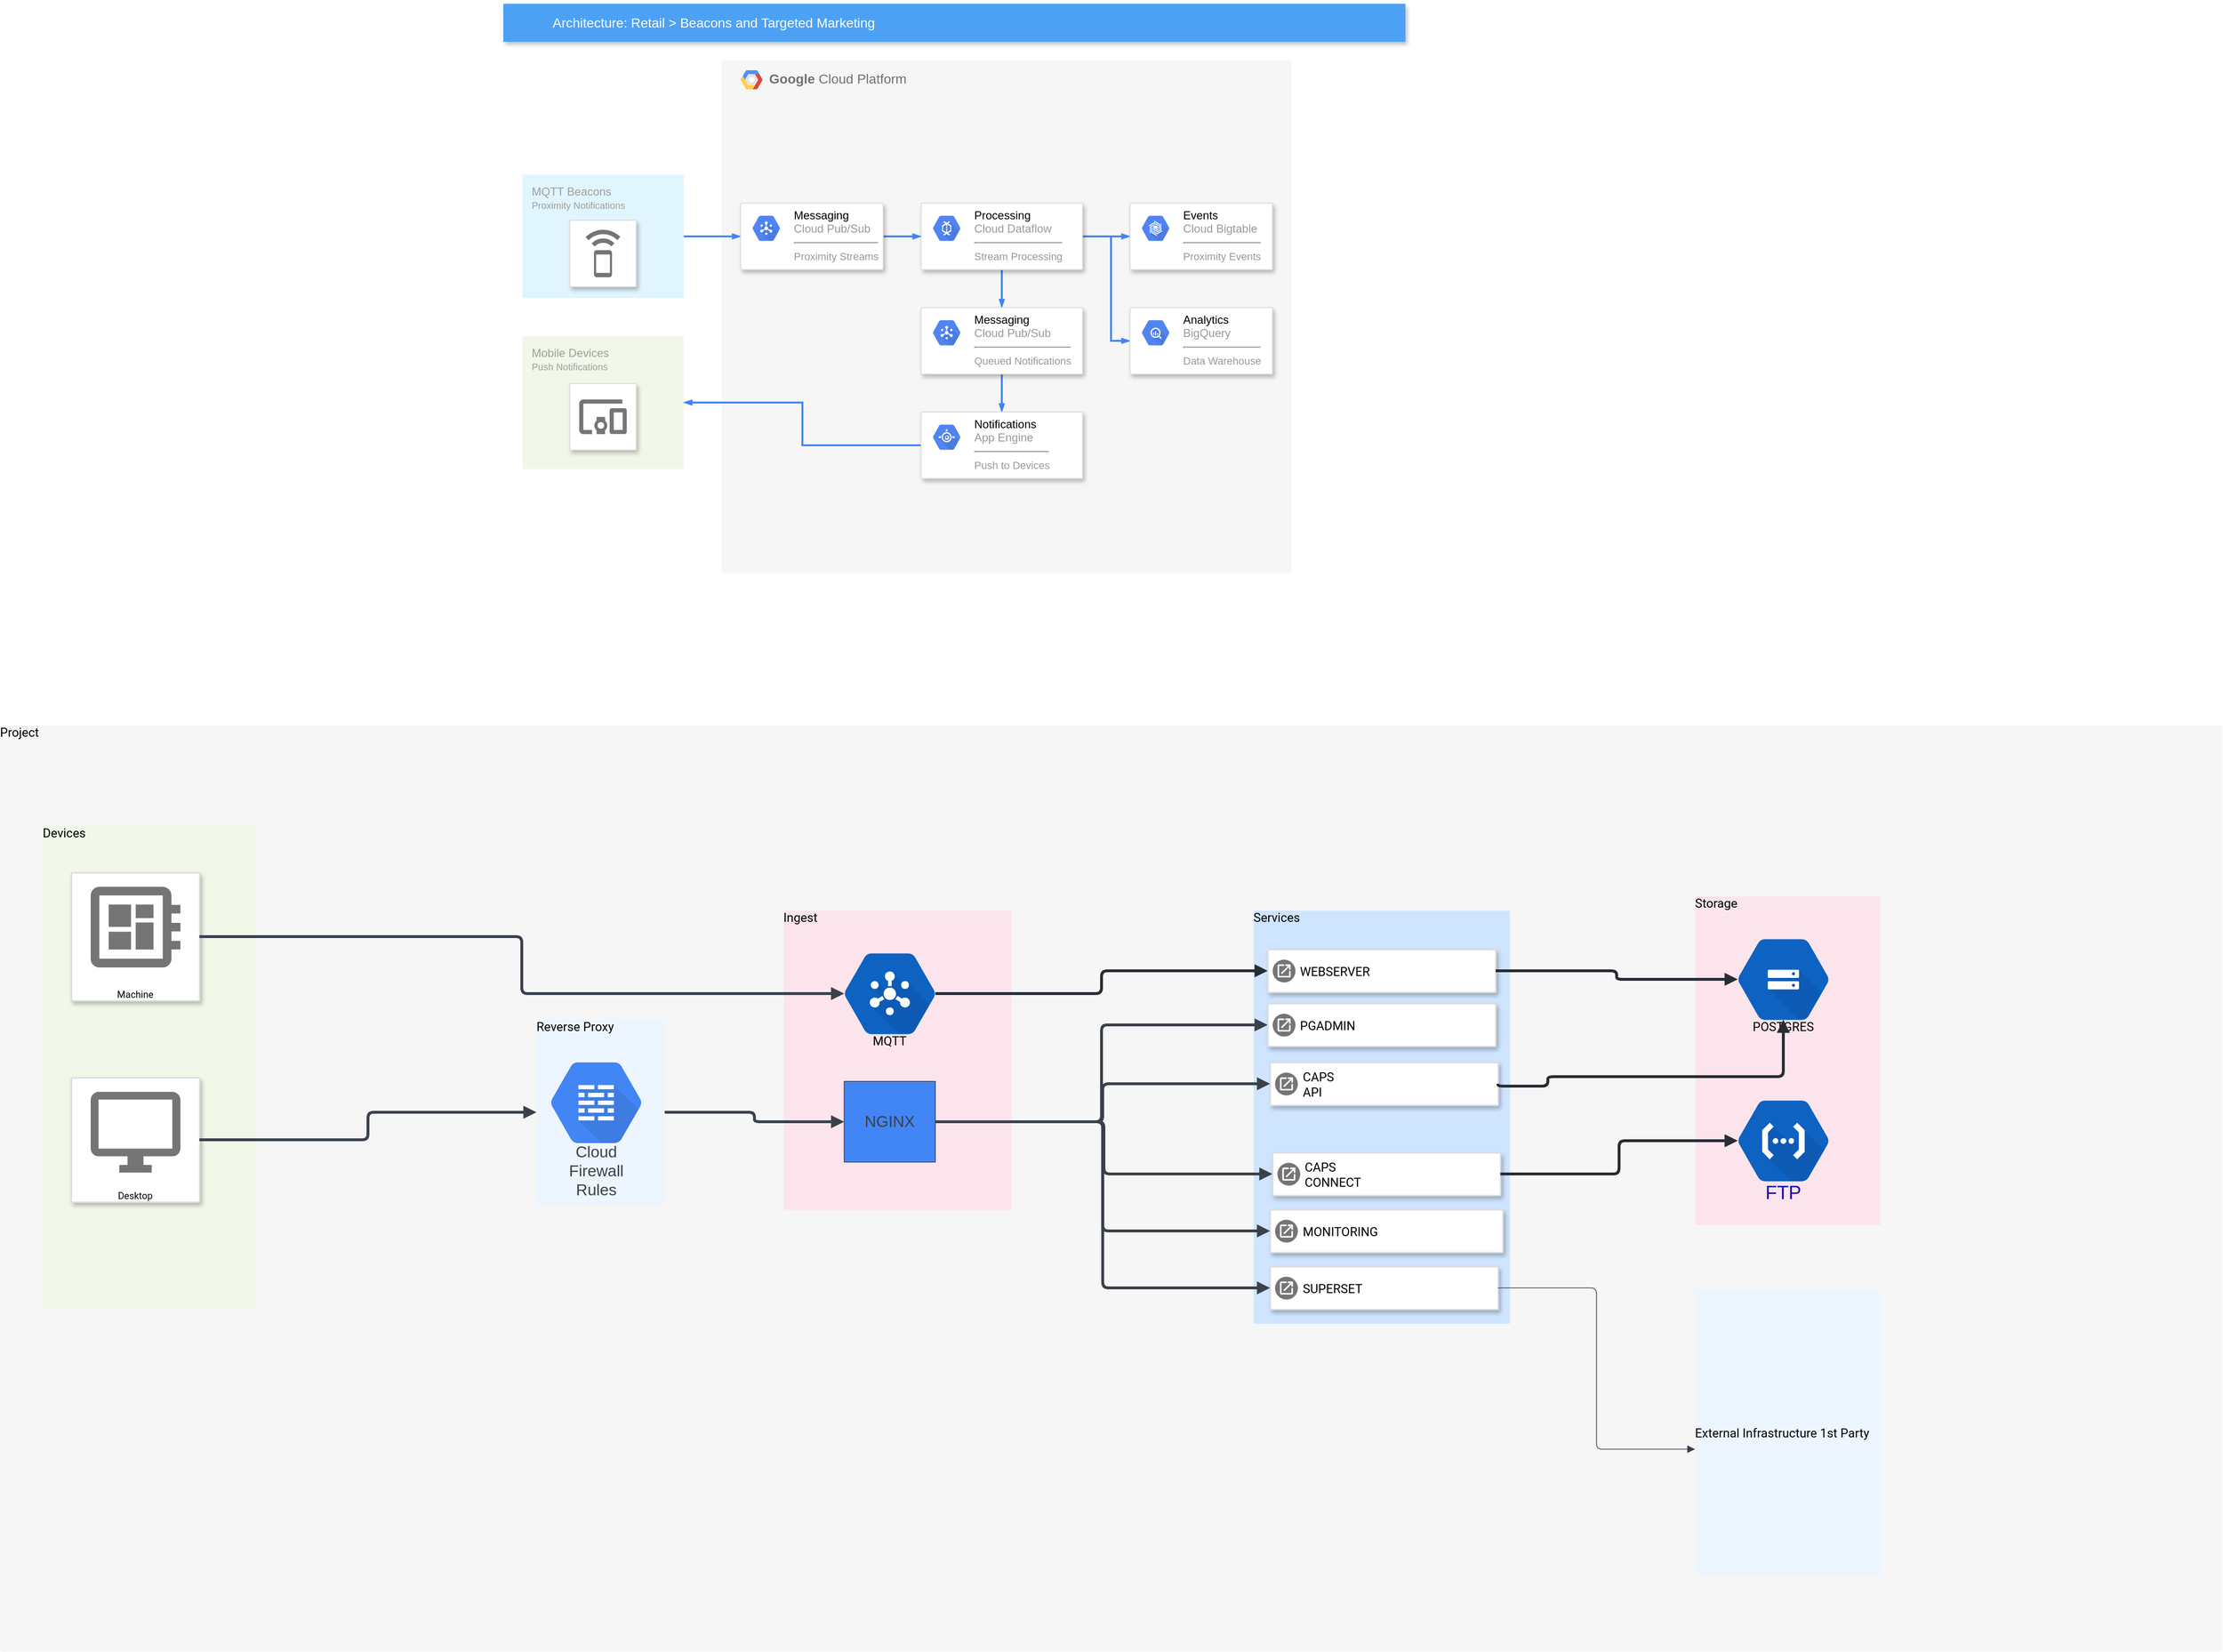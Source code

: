 <mxfile version="17.5.0" type="github">
  <diagram id="d1ab7348-05c3-a1e3-ca4d-12c340fd6b49" name="Page-1">
    <mxGraphModel dx="2796" dy="1151" grid="1" gridSize="10" guides="1" tooltips="1" connect="1" arrows="1" fold="1" page="1" pageScale="1" pageWidth="1169" pageHeight="827" background="none" math="0" shadow="0">
      <root>
        <mxCell id="0" />
        <mxCell id="1" parent="0" />
        <mxCell id="2" value="&lt;b&gt;Google &lt;/b&gt;Cloud Platform" style="fillColor=#F6F6F6;strokeColor=none;shadow=0;gradientColor=none;fontSize=14;align=left;spacing=10;fontColor=#717171;9E9E9E;verticalAlign=top;spacingTop=-4;fontStyle=0;spacingLeft=40;html=1;" parent="1" vertex="1">
          <mxGeometry x="340" y="100" width="600" height="540" as="geometry" />
        </mxCell>
        <mxCell id="3" value="" style="shape=mxgraph.gcp2.google_cloud_platform;fillColor=#F6F6F6;strokeColor=none;shadow=0;gradientColor=none;" parent="2" vertex="1">
          <mxGeometry width="23" height="20" relative="1" as="geometry">
            <mxPoint x="20" y="10" as="offset" />
          </mxGeometry>
        </mxCell>
        <mxCell id="9" value="Architecture: Retail &amp;gt; Beacons and Targeted Marketing" style="fillColor=#4DA1F5;strokeColor=none;shadow=1;gradientColor=none;fontSize=14;align=left;spacingLeft=50;fontColor=#ffffff;html=1;" parent="1" vertex="1">
          <mxGeometry x="110" y="40" width="950" height="40" as="geometry" />
        </mxCell>
        <mxCell id="156" style="edgeStyle=orthogonalEdgeStyle;rounded=0;html=1;labelBackgroundColor=none;startFill=1;startSize=4;endArrow=blockThin;endFill=1;endSize=4;jettySize=auto;orthogonalLoop=1;strokeColor=#4284F3;strokeWidth=2;fontSize=12;fontColor=#000000;align=center;dashed=0;" parent="1" source="127" target="146" edge="1">
          <mxGeometry relative="1" as="geometry" />
        </mxCell>
        <mxCell id="127" value="MQTT Beacons&lt;br&gt;&lt;font style=&quot;font-size: 10px&quot;&gt;Proximity Notifications&lt;/font&gt;" style="rounded=1;absoluteArcSize=1;arcSize=2;html=1;strokeColor=none;gradientColor=none;shadow=0;dashed=0;fontSize=12;fontColor=#9E9E9E;align=left;verticalAlign=top;spacing=10;spacingTop=-4;fillColor=#E1F5FE;" parent="1" vertex="1">
          <mxGeometry x="130" y="220" width="170" height="130" as="geometry" />
        </mxCell>
        <mxCell id="129" value="Mobile Devices&lt;br&gt;&lt;font style=&quot;font-size: 10px&quot;&gt;Push Notifications&lt;/font&gt;&lt;br&gt;" style="rounded=1;absoluteArcSize=1;arcSize=2;html=1;strokeColor=none;gradientColor=none;shadow=0;dashed=0;fontSize=12;fontColor=#9E9E9E;align=left;verticalAlign=top;spacing=10;spacingTop=-4;fillColor=#F1F8E9;" parent="1" vertex="1">
          <mxGeometry x="130" y="390" width="170" height="140" as="geometry" />
        </mxCell>
        <mxCell id="130" value="" style="strokeColor=#dddddd;fillColor=#ffffff;shadow=1;strokeWidth=1;rounded=1;absoluteArcSize=1;arcSize=2;labelPosition=center;verticalLabelPosition=middle;align=center;verticalAlign=bottom;spacingLeft=0;fontColor=#999999;fontSize=12;whiteSpace=wrap;spacingBottom=2;html=1;" parent="1" vertex="1">
          <mxGeometry x="180" y="268" width="70" height="70" as="geometry" />
        </mxCell>
        <mxCell id="131" value="" style="dashed=0;connectable=0;html=1;fillColor=#757575;strokeColor=none;shape=mxgraph.gcp2.beacon;part=1;" parent="130" vertex="1">
          <mxGeometry x="0.5" width="36.5" height="50" relative="1" as="geometry">
            <mxPoint x="-18.25" y="10" as="offset" />
          </mxGeometry>
        </mxCell>
        <mxCell id="138" value="" style="strokeColor=#dddddd;fillColor=#ffffff;shadow=1;strokeWidth=1;rounded=1;absoluteArcSize=1;arcSize=2;labelPosition=center;verticalLabelPosition=middle;align=center;verticalAlign=bottom;spacingLeft=0;fontColor=#999999;fontSize=12;whiteSpace=wrap;spacingBottom=2;html=1;" parent="1" vertex="1">
          <mxGeometry x="180" y="440" width="70" height="70" as="geometry" />
        </mxCell>
        <mxCell id="139" value="" style="dashed=0;connectable=0;html=1;fillColor=#757575;strokeColor=none;shape=mxgraph.gcp2.mobile_devices;part=1;" parent="138" vertex="1">
          <mxGeometry x="0.5" width="50" height="36.5" relative="1" as="geometry">
            <mxPoint x="-25" y="16.75" as="offset" />
          </mxGeometry>
        </mxCell>
        <mxCell id="159" style="edgeStyle=orthogonalEdgeStyle;rounded=0;html=1;labelBackgroundColor=none;startFill=1;startSize=4;endArrow=blockThin;endFill=1;endSize=4;jettySize=auto;orthogonalLoop=1;strokeColor=#4284F3;strokeWidth=2;fontSize=12;fontColor=#000000;align=center;dashed=0;" parent="1" source="142" target="148" edge="1">
          <mxGeometry relative="1" as="geometry" />
        </mxCell>
        <mxCell id="160" style="edgeStyle=orthogonalEdgeStyle;rounded=0;html=1;labelBackgroundColor=none;startFill=1;startSize=4;endArrow=blockThin;endFill=1;endSize=4;jettySize=auto;orthogonalLoop=1;strokeColor=#4284F3;strokeWidth=2;fontSize=12;fontColor=#000000;align=center;dashed=0;" parent="1" source="142" target="152" edge="1">
          <mxGeometry relative="1" as="geometry">
            <Array as="points">
              <mxPoint x="750" y="285" />
              <mxPoint x="750" y="395" />
            </Array>
          </mxGeometry>
        </mxCell>
        <mxCell id="161" style="edgeStyle=orthogonalEdgeStyle;rounded=0;html=1;labelBackgroundColor=none;startFill=1;startSize=4;endArrow=blockThin;endFill=1;endSize=4;jettySize=auto;orthogonalLoop=1;strokeColor=#4284F3;strokeWidth=2;fontSize=12;fontColor=#000000;align=center;dashed=0;" parent="1" source="142" target="150" edge="1">
          <mxGeometry relative="1" as="geometry" />
        </mxCell>
        <mxCell id="142" value="" style="strokeColor=#dddddd;fillColor=#ffffff;shadow=1;strokeWidth=1;rounded=1;absoluteArcSize=1;arcSize=2;fontSize=10;fontColor=#9E9E9E;align=center;html=1;" parent="1" vertex="1">
          <mxGeometry x="550" y="250" width="170" height="70" as="geometry" />
        </mxCell>
        <mxCell id="143" value="&lt;font color=&quot;#000000&quot;&gt;Processing&lt;/font&gt;&lt;br&gt;Cloud Dataflow&lt;hr&gt;&lt;font style=&quot;font-size: 11px&quot;&gt;Stream Processing&lt;/font&gt;" style="dashed=0;connectable=0;html=1;fillColor=#5184F3;strokeColor=none;shape=mxgraph.gcp2.hexIcon;prIcon=cloud_dataflow;part=1;labelPosition=right;verticalLabelPosition=middle;align=left;verticalAlign=top;spacingLeft=5;fontColor=#999999;fontSize=12;spacingTop=-8;" parent="142" vertex="1">
          <mxGeometry width="44" height="39" relative="1" as="geometry">
            <mxPoint x="5" y="7" as="offset" />
          </mxGeometry>
        </mxCell>
        <mxCell id="158" style="edgeStyle=orthogonalEdgeStyle;rounded=0;html=1;labelBackgroundColor=none;startFill=1;startSize=4;endArrow=blockThin;endFill=1;endSize=4;jettySize=auto;orthogonalLoop=1;strokeColor=#4284F3;strokeWidth=2;fontSize=12;fontColor=#000000;align=center;dashed=0;" parent="1" source="146" target="142" edge="1">
          <mxGeometry relative="1" as="geometry" />
        </mxCell>
        <mxCell id="146" value="" style="strokeColor=#dddddd;fillColor=#ffffff;shadow=1;strokeWidth=1;rounded=1;absoluteArcSize=1;arcSize=2;fontSize=10;fontColor=#9E9E9E;align=center;html=1;" parent="1" vertex="1">
          <mxGeometry x="360" y="250" width="150" height="70" as="geometry" />
        </mxCell>
        <mxCell id="147" value="&lt;font color=&quot;#000000&quot;&gt;Messaging&lt;/font&gt;&lt;br&gt;Cloud Pub/Sub&lt;hr&gt;&lt;font style=&quot;font-size: 11px&quot;&gt;Proximity Streams&lt;/font&gt;" style="dashed=0;connectable=0;html=1;fillColor=#5184F3;strokeColor=none;shape=mxgraph.gcp2.hexIcon;prIcon=cloud_pubsub;part=1;labelPosition=right;verticalLabelPosition=middle;align=left;verticalAlign=top;spacingLeft=5;fontColor=#999999;fontSize=12;spacingTop=-8;" parent="146" vertex="1">
          <mxGeometry width="44" height="39" relative="1" as="geometry">
            <mxPoint x="5" y="7" as="offset" />
          </mxGeometry>
        </mxCell>
        <mxCell id="148" value="" style="strokeColor=#dddddd;fillColor=#ffffff;shadow=1;strokeWidth=1;rounded=1;absoluteArcSize=1;arcSize=2;fontSize=10;fontColor=#9E9E9E;align=center;html=1;" parent="1" vertex="1">
          <mxGeometry x="770" y="250" width="150" height="70" as="geometry" />
        </mxCell>
        <mxCell id="149" value="&lt;font color=&quot;#000000&quot;&gt;Events&lt;/font&gt;&lt;br&gt;Cloud Bigtable&lt;hr&gt;&lt;font style=&quot;font-size: 11px&quot;&gt;Proximity Events&lt;/font&gt;" style="dashed=0;connectable=0;html=1;fillColor=#5184F3;strokeColor=none;shape=mxgraph.gcp2.hexIcon;prIcon=cloud_bigtable;part=1;labelPosition=right;verticalLabelPosition=middle;align=left;verticalAlign=top;spacingLeft=5;fontColor=#999999;fontSize=12;spacingTop=-8;" parent="148" vertex="1">
          <mxGeometry width="44" height="39" relative="1" as="geometry">
            <mxPoint x="5" y="7" as="offset" />
          </mxGeometry>
        </mxCell>
        <mxCell id="162" style="edgeStyle=orthogonalEdgeStyle;rounded=0;html=1;labelBackgroundColor=none;startFill=1;startSize=4;endArrow=blockThin;endFill=1;endSize=4;jettySize=auto;orthogonalLoop=1;strokeColor=#4284F3;strokeWidth=2;fontSize=12;fontColor=#000000;align=center;dashed=0;" parent="1" source="150" target="154" edge="1">
          <mxGeometry relative="1" as="geometry" />
        </mxCell>
        <mxCell id="150" value="" style="strokeColor=#dddddd;fillColor=#ffffff;shadow=1;strokeWidth=1;rounded=1;absoluteArcSize=1;arcSize=2;fontSize=10;fontColor=#9E9E9E;align=center;html=1;" parent="1" vertex="1">
          <mxGeometry x="550" y="360" width="170" height="70" as="geometry" />
        </mxCell>
        <mxCell id="151" value="&lt;font color=&quot;#000000&quot;&gt;Messaging&lt;/font&gt;&lt;br&gt;Cloud Pub/Sub&lt;hr&gt;&lt;font style=&quot;font-size: 11px&quot;&gt;Queued Notifications&lt;/font&gt;" style="dashed=0;connectable=0;html=1;fillColor=#5184F3;strokeColor=none;shape=mxgraph.gcp2.hexIcon;prIcon=cloud_pubsub;part=1;labelPosition=right;verticalLabelPosition=middle;align=left;verticalAlign=top;spacingLeft=5;fontColor=#999999;fontSize=12;spacingTop=-8;" parent="150" vertex="1">
          <mxGeometry width="44" height="39" relative="1" as="geometry">
            <mxPoint x="5" y="7" as="offset" />
          </mxGeometry>
        </mxCell>
        <mxCell id="152" value="" style="strokeColor=#dddddd;fillColor=#ffffff;shadow=1;strokeWidth=1;rounded=1;absoluteArcSize=1;arcSize=2;fontSize=10;fontColor=#9E9E9E;align=center;html=1;" parent="1" vertex="1">
          <mxGeometry x="770" y="360" width="150" height="70" as="geometry" />
        </mxCell>
        <mxCell id="153" value="&lt;font color=&quot;#000000&quot;&gt;Analytics&lt;/font&gt;&lt;br&gt;BigQuery&lt;hr&gt;&lt;font style=&quot;font-size: 11px&quot;&gt;Data Warehouse&lt;/font&gt;" style="dashed=0;connectable=0;html=1;fillColor=#5184F3;strokeColor=none;shape=mxgraph.gcp2.hexIcon;prIcon=bigquery;part=1;labelPosition=right;verticalLabelPosition=middle;align=left;verticalAlign=top;spacingLeft=5;fontColor=#999999;fontSize=12;spacingTop=-8;" parent="152" vertex="1">
          <mxGeometry width="44" height="39" relative="1" as="geometry">
            <mxPoint x="5" y="7" as="offset" />
          </mxGeometry>
        </mxCell>
        <mxCell id="163" style="edgeStyle=orthogonalEdgeStyle;rounded=0;html=1;labelBackgroundColor=none;startFill=1;startSize=4;endArrow=blockThin;endFill=1;endSize=4;jettySize=auto;orthogonalLoop=1;strokeColor=#4284F3;strokeWidth=2;fontSize=12;fontColor=#000000;align=center;dashed=0;" parent="1" source="154" target="129" edge="1">
          <mxGeometry relative="1" as="geometry" />
        </mxCell>
        <mxCell id="154" value="" style="strokeColor=#dddddd;fillColor=#ffffff;shadow=1;strokeWidth=1;rounded=1;absoluteArcSize=1;arcSize=2;fontSize=10;fontColor=#9E9E9E;align=center;html=1;" parent="1" vertex="1">
          <mxGeometry x="550" y="470" width="170" height="70" as="geometry" />
        </mxCell>
        <mxCell id="155" value="&lt;font color=&quot;#000000&quot;&gt;Notifications&lt;/font&gt;&lt;br&gt;App Engine&lt;hr&gt;&lt;font style=&quot;font-size: 11px&quot;&gt;Push to Devices&lt;/font&gt;" style="dashed=0;connectable=0;html=1;fillColor=#5184F3;strokeColor=none;shape=mxgraph.gcp2.hexIcon;prIcon=app_engine;part=1;labelPosition=right;verticalLabelPosition=middle;align=left;verticalAlign=top;spacingLeft=5;fontColor=#999999;fontSize=12;spacingTop=-8;" parent="154" vertex="1">
          <mxGeometry width="44" height="39" relative="1" as="geometry">
            <mxPoint x="5" y="7" as="offset" />
          </mxGeometry>
        </mxCell>
        <UserObject label="Project" lucidchartObjectId="HdTkRhkNWhhD" id="VpQFVGRVLTqHDt6G8QQ1-205">
          <mxCell style="html=1;overflow=block;blockSpacing=1;whiteSpace=wrap;fontSize=13;fontFamily=Roboto;align=left;spacing=0;verticalAlign=top;strokeColor=none;fillOpacity=100;rounded=1;absoluteArcSize=1;arcSize=3;fillColor=#f6f6f6;strokeWidth=0;container=1;pointerEvents=0;collapsible=0;recursiveResize=0;" vertex="1" parent="1">
            <mxGeometry x="-420" y="800" width="2340" height="975" as="geometry" />
          </mxCell>
        </UserObject>
        <UserObject label="Services" lucidchartObjectId="DlUkQjv1wQ-9" id="VpQFVGRVLTqHDt6G8QQ1-206">
          <mxCell style="html=1;overflow=block;blockSpacing=1;whiteSpace=wrap;fontSize=13;fontFamily=Roboto;align=left;spacing=0;verticalAlign=top;strokeColor=none;fillOpacity=100;rounded=1;absoluteArcSize=1;arcSize=3;fillColor=#cfe4ff;strokeWidth=0;container=1;pointerEvents=0;collapsible=0;recursiveResize=0;" vertex="1" parent="1">
            <mxGeometry x="900" y="995" width="270" height="435" as="geometry" />
          </mxCell>
        </UserObject>
        <mxCell id="VpQFVGRVLTqHDt6G8QQ1-243" value="" style="rounded=1;absoluteArcSize=1;fillColor=#ffffff;arcSize=2;strokeColor=#dddddd;whiteSpace=wrap;fontSize=13;fontFamily=Roboto;align=left;spacing=0;fillOpacity=100;shadow=1;strokeWidth=1.5;html=1;" vertex="1" parent="VpQFVGRVLTqHDt6G8QQ1-206">
          <mxGeometry x="17.5" y="160" width="240" height="45" as="geometry" />
        </mxCell>
        <mxCell id="VpQFVGRVLTqHDt6G8QQ1-244" value="CAPS API" style="dashed=0;connectable=0;html=1;strokeColor=none;shape=mxgraph.gcp2.application_system;part=1;shadow=0;labelPosition=right;verticalLabelPosition=middle;align=left;verticalAlign=middle;spacingLeft=5;whiteSpace=wrap;fontSize=13;fontFamily=Roboto;spacing=0;fillOpacity=100;rounded=1;absoluteArcSize=1;arcSize=3;fillColor=#757575;strokeWidth=1.5;" vertex="1" parent="VpQFVGRVLTqHDt6G8QQ1-243">
          <mxGeometry y="0.5" width="24" height="24" relative="1" as="geometry">
            <mxPoint x="5" y="-12" as="offset" />
          </mxGeometry>
        </mxCell>
        <mxCell id="VpQFVGRVLTqHDt6G8QQ1-233" value="" style="rounded=1;absoluteArcSize=1;fillColor=#ffffff;arcSize=2;strokeColor=#dddddd;whiteSpace=wrap;fontSize=13;fontFamily=Roboto;align=left;spacing=0;fillOpacity=100;shadow=1;strokeWidth=1.5;html=1;" vertex="1" parent="VpQFVGRVLTqHDt6G8QQ1-206">
          <mxGeometry x="17.5" y="315" width="245" height="45" as="geometry" />
        </mxCell>
        <mxCell id="VpQFVGRVLTqHDt6G8QQ1-234" value="MONITORING" style="dashed=0;connectable=0;html=1;strokeColor=none;shape=mxgraph.gcp2.application_system;part=1;shadow=0;labelPosition=right;verticalLabelPosition=middle;align=left;verticalAlign=middle;spacingLeft=5;whiteSpace=wrap;fontSize=13;fontFamily=Roboto;spacing=0;fillOpacity=100;rounded=1;absoluteArcSize=1;arcSize=3;fillColor=#757575;strokeWidth=1.5;" vertex="1" parent="VpQFVGRVLTqHDt6G8QQ1-233">
          <mxGeometry y="0.5" width="24" height="24" relative="1" as="geometry">
            <mxPoint x="5" y="-12" as="offset" />
          </mxGeometry>
        </mxCell>
        <mxCell id="VpQFVGRVLTqHDt6G8QQ1-231" value="" style="rounded=1;absoluteArcSize=1;fillColor=#ffffff;arcSize=2;strokeColor=#dddddd;whiteSpace=wrap;fontSize=13;fontFamily=Roboto;align=left;spacing=0;fillOpacity=100;shadow=1;strokeWidth=1.5;html=1;" vertex="1" parent="VpQFVGRVLTqHDt6G8QQ1-206">
          <mxGeometry x="20" y="255" width="240" height="45" as="geometry" />
        </mxCell>
        <mxCell id="VpQFVGRVLTqHDt6G8QQ1-232" value="CAPS CONNECT" style="dashed=0;connectable=0;html=1;strokeColor=none;shape=mxgraph.gcp2.application_system;part=1;shadow=0;labelPosition=right;verticalLabelPosition=middle;align=left;verticalAlign=middle;spacingLeft=5;whiteSpace=wrap;fontSize=13;fontFamily=Roboto;spacing=0;fillOpacity=100;rounded=1;absoluteArcSize=1;arcSize=3;fillColor=#757575;strokeWidth=1.5;" vertex="1" parent="VpQFVGRVLTqHDt6G8QQ1-231">
          <mxGeometry y="0.5" width="24" height="24" relative="1" as="geometry">
            <mxPoint x="5" y="-12" as="offset" />
          </mxGeometry>
        </mxCell>
        <mxCell id="VpQFVGRVLTqHDt6G8QQ1-227" value="" style="rounded=1;absoluteArcSize=1;fillColor=#ffffff;arcSize=2;strokeColor=#dddddd;whiteSpace=wrap;fontSize=13;fontFamily=Roboto;align=left;spacing=0;fillOpacity=100;shadow=1;strokeWidth=1.5;html=1;" vertex="1" parent="VpQFVGRVLTqHDt6G8QQ1-206">
          <mxGeometry x="17.5" y="375" width="240" height="45" as="geometry" />
        </mxCell>
        <mxCell id="VpQFVGRVLTqHDt6G8QQ1-228" value="SUPERSET" style="dashed=0;connectable=0;html=1;strokeColor=none;shape=mxgraph.gcp2.application_system;part=1;shadow=0;labelPosition=right;verticalLabelPosition=middle;align=left;verticalAlign=middle;spacingLeft=5;whiteSpace=wrap;fontSize=13;fontFamily=Roboto;spacing=0;fillOpacity=100;rounded=1;absoluteArcSize=1;arcSize=3;fillColor=#757575;strokeWidth=1.5;" vertex="1" parent="VpQFVGRVLTqHDt6G8QQ1-227">
          <mxGeometry y="0.5" width="24" height="24" relative="1" as="geometry">
            <mxPoint x="5" y="-12" as="offset" />
          </mxGeometry>
        </mxCell>
        <UserObject label="Reverse Proxy" lucidchartObjectId="ueTk9dOBOPDP" id="VpQFVGRVLTqHDt6G8QQ1-207">
          <mxCell style="html=1;overflow=block;blockSpacing=1;whiteSpace=wrap;fontSize=13;fontFamily=Roboto;align=left;spacing=0;verticalAlign=top;strokeColor=none;rounded=1;absoluteArcSize=1;arcSize=3;fillColor=#E1F5FE;strokeWidth=0;container=1;pointerEvents=0;collapsible=0;recursiveResize=0;" vertex="1" parent="1">
            <mxGeometry x="495" y="1110" width="135" height="195" as="geometry" />
          </mxCell>
        </UserObject>
        <UserObject label="Reverse Proxy" lucidchartObjectId="ToTkoogouTu-" id="VpQFVGRVLTqHDt6G8QQ1-208">
          <mxCell style="html=1;overflow=block;blockSpacing=1;whiteSpace=wrap;fontSize=13;fontFamily=Roboto;align=left;spacing=0;verticalAlign=top;strokeColor=none;fillOpacity=100;rounded=1;absoluteArcSize=1;arcSize=3;fillColor=#edf5ff;strokeWidth=0;container=1;pointerEvents=0;collapsible=0;recursiveResize=0;" vertex="1" parent="1">
            <mxGeometry x="145" y="1110" width="135" height="195" as="geometry" />
          </mxCell>
        </UserObject>
        <UserObject label="MQTT" lucidchartObjectId="1CTkKbz.c9aR" id="VpQFVGRVLTqHDt6G8QQ1-209">
          <mxCell style="html=1;overflow=block;blockSpacing=1;whiteSpace=wrap;fontSize=13;fontFamily=Roboto;align=left;spacing=0;verticalAlign=top;strokeColor=none;rounded=1;absoluteArcSize=1;arcSize=3;fillColor=#E1F5FE;strokeWidth=0;container=1;pointerEvents=0;collapsible=0;recursiveResize=0;" vertex="1" parent="1">
            <mxGeometry x="450" y="1025" width="135" height="195" as="geometry" />
          </mxCell>
        </UserObject>
        <UserObject label="Ingest" lucidchartObjectId="~4TkJlpScxPp" id="VpQFVGRVLTqHDt6G8QQ1-210">
          <mxCell style="html=1;overflow=block;blockSpacing=1;whiteSpace=wrap;fontSize=13;fontFamily=Roboto;align=left;spacing=0;verticalAlign=top;strokeColor=none;rounded=1;absoluteArcSize=1;arcSize=3;fillColor=#FCE4EC;strokeWidth=0;container=1;pointerEvents=0;collapsible=0;recursiveResize=0;" vertex="1" parent="1">
            <mxGeometry x="405" y="995" width="240" height="315" as="geometry" />
          </mxCell>
        </UserObject>
        <UserObject label="Devices" lucidchartObjectId="hCUkh~MC7olY" id="VpQFVGRVLTqHDt6G8QQ1-211">
          <mxCell style="html=1;overflow=block;blockSpacing=1;whiteSpace=wrap;fontSize=13;fontFamily=Roboto;align=left;spacing=0;verticalAlign=top;strokeColor=none;rounded=1;absoluteArcSize=1;arcSize=3;fillColor=#F1F8E9;strokeWidth=0;container=1;pointerEvents=0;collapsible=0;recursiveResize=0;" vertex="1" parent="1">
            <mxGeometry x="-375" y="906" width="225" height="509" as="geometry" />
          </mxCell>
        </UserObject>
        <UserObject label="Storage" lucidchartObjectId="j~Uk~__v0rO." id="VpQFVGRVLTqHDt6G8QQ1-212">
          <mxCell style="html=1;overflow=block;blockSpacing=1;whiteSpace=wrap;fontSize=13;fontFamily=Roboto;align=left;spacing=0;verticalAlign=top;strokeColor=none;rounded=1;absoluteArcSize=1;arcSize=3;fillColor=#FCE4EC;strokeWidth=0;container=1;pointerEvents=0;collapsible=0;recursiveResize=0;" vertex="1" parent="1">
            <mxGeometry x="1365" y="980" width="195" height="346" as="geometry" />
          </mxCell>
        </UserObject>
        <UserObject label="External Infrastructure 1st Party" lucidchartObjectId="IF~k_sD~7msq" id="VpQFVGRVLTqHDt6G8QQ1-213">
          <mxCell style="html=1;overflow=block;blockSpacing=1;whiteSpace=wrap;fontSize=13;fontFamily=Roboto;align=left;spacing=0;strokeColor=none;fillOpacity=100;rounded=1;absoluteArcSize=1;arcSize=3;fillColor=#edf5ff;strokeWidth=0;container=1;pointerEvents=0;collapsible=0;recursiveResize=0;" vertex="1" parent="1">
            <mxGeometry x="1365" y="1395" width="195" height="300" as="geometry" />
          </mxCell>
        </UserObject>
        <UserObject label="NGINX" lucidchartObjectId="tgTkVJcH.EII" id="VpQFVGRVLTqHDt6G8QQ1-214">
          <mxCell style="html=1;overflow=block;blockSpacing=1;whiteSpace=wrap;fontSize=16.7;fontColor=#3a414a;spacing=0;strokeColor=#3a414a;strokeOpacity=100;fillOpacity=100;fillColor=#4285f4;strokeWidth=0.8;" vertex="1" parent="1">
            <mxGeometry x="469" y="1175" width="96" height="85" as="geometry" />
          </mxCell>
        </UserObject>
        <UserObject label="Cloud Firewall Rules" lucidchartObjectId="upTkohAW8b8X" id="VpQFVGRVLTqHDt6G8QQ1-215">
          <mxCell style="overflow=block;blockSpacing=1;whiteSpace=wrap;html=1;verticalLabelPosition=bottom;verticalAlign=top;shape=mxgraph.gcp2.cloud_firewall_rules;fontSize=16.7;fontColor=#3a414a;spacing=0;strokeColor=#3a414a;strokeOpacity=100;fillOpacity=100;fillColor=#4285f4;strokeWidth=0.8;" vertex="1" parent="1">
            <mxGeometry x="160" y="1155" width="96" height="85" as="geometry" />
          </mxCell>
        </UserObject>
        <UserObject label="" lucidchartObjectId="ntTkbIeqnXOY" id="VpQFVGRVLTqHDt6G8QQ1-216">
          <mxCell style="html=1;jettySize=18;whiteSpace=wrap;fontSize=13;strokeColor=#3a414a;strokeOpacity=100;strokeWidth=3;rounded=1;arcSize=12;edgeStyle=orthogonalEdgeStyle;startArrow=none;endArrow=block;endFill=1;exitX=1;exitY=0.5;exitPerimeter=0;entryX=0;entryY=0.5;entryPerimeter=0;" edge="1" parent="1" source="VpQFVGRVLTqHDt6G8QQ1-208" target="VpQFVGRVLTqHDt6G8QQ1-214">
            <mxGeometry width="100" height="100" relative="1" as="geometry">
              <Array as="points" />
            </mxGeometry>
          </mxCell>
        </UserObject>
        <UserObject label="MQTT" lucidchartObjectId="MGTk6_7H1_ZM" id="VpQFVGRVLTqHDt6G8QQ1-217">
          <mxCell style="overflow=block;blockSpacing=1;whiteSpace=wrap;html=1;verticalLabelPosition=bottom;verticalAlign=top;shape=mxgraph.gcp2.cloud_pubsub;fontSize=13;fontFamily=Roboto;spacing=0;fillOpacity=100;fillColor=#0E62C2;strokeWidth=1.5;strokeColor=none;" vertex="1" parent="1">
            <mxGeometry x="469" y="1040" width="96" height="85" as="geometry" />
          </mxCell>
        </UserObject>
        <UserObject label="FTP" lucidchartObjectId="h3Tktk925rx4" id="VpQFVGRVLTqHDt6G8QQ1-218">
          <mxCell style="overflow=block;blockSpacing=1;whiteSpace=wrap;html=1;verticalLabelPosition=bottom;verticalAlign=top;shape=mxgraph.gcp2.cloud_functions;fontSize=20;fontColor=#1a0dab;spacing=0;fillOpacity=100;fillColor=#0E62C2;strokeWidth=1.5;strokeColor=none;" vertex="1" parent="1">
            <mxGeometry x="1410" y="1195" width="96" height="85" as="geometry" />
          </mxCell>
        </UserObject>
        <UserObject label="" lucidchartObjectId="wcUkwUPxkgbN" id="VpQFVGRVLTqHDt6G8QQ1-219">
          <mxCell style="html=1;jettySize=18;whiteSpace=wrap;fontSize=13;strokeColor=#282c33;strokeOpacity=100;strokeWidth=3;rounded=1;arcSize=12;edgeStyle=orthogonalEdgeStyle;startArrow=none;endArrow=block;endFill=1;exitX=1;exitY=0.5;exitPerimeter=0;entryX=0;entryY=0.5;entryPerimeter=0;" edge="1" parent="1" source="VpQFVGRVLTqHDt6G8QQ1-217" target="VpQFVGRVLTqHDt6G8QQ1-235">
            <mxGeometry width="100" height="100" relative="1" as="geometry">
              <Array as="points" />
            </mxGeometry>
          </mxCell>
        </UserObject>
        <UserObject label="POSTGRES" lucidchartObjectId="qiUkAhz_Hkz0" id="VpQFVGRVLTqHDt6G8QQ1-220">
          <mxCell style="overflow=block;blockSpacing=1;whiteSpace=wrap;html=1;verticalLabelPosition=bottom;verticalAlign=top;shape=mxgraph.gcp2.cloud_storage;fontSize=13;fontFamily=Roboto;spacing=0;fillOpacity=100;fillColor=#0E62C2;strokeWidth=1.5;strokeColor=none;" vertex="1" parent="1">
            <mxGeometry x="1410" y="1025" width="96" height="85" as="geometry" />
          </mxCell>
        </UserObject>
        <mxCell id="VpQFVGRVLTqHDt6G8QQ1-221" value="Desktop" style="rounded=1;absoluteArcSize=1;arcSize=2;verticalAlign=bottom;fillColor=#ffffff;strokeColor=#dddddd;whiteSpace=wrap;fontSize=10;fontFamily=Roboto;spacing=0;shadow=1;strokeWidth=1.5;html=1;" vertex="1" parent="1">
          <mxGeometry x="-345" y="1171" width="135" height="131" as="geometry" />
        </mxCell>
        <mxCell id="VpQFVGRVLTqHDt6G8QQ1-222" style="shape=mxgraph.gcp2.desktop;part=1;dashed=0;connectable=0;html=1;strokeColor=none;shadow=0;whiteSpace=wrap;fontSize=10;fontFamily=Roboto;spacing=0;rounded=1;absoluteArcSize=1;arcSize=3;fillColor=#757575;strokeWidth=1.5;" vertex="1" parent="VpQFVGRVLTqHDt6G8QQ1-221">
          <mxGeometry x="0.5" width="94.5" height="85.05" relative="1" as="geometry">
            <mxPoint x="-47.25" y="14.725" as="offset" />
          </mxGeometry>
        </mxCell>
        <mxCell id="VpQFVGRVLTqHDt6G8QQ1-223" value="Machine" style="rounded=1;absoluteArcSize=1;arcSize=2;verticalAlign=bottom;fillColor=#ffffff;strokeColor=#dddddd;whiteSpace=wrap;fontSize=10;fontFamily=Roboto;spacing=0;shadow=1;strokeWidth=1.5;html=1;" vertex="1" parent="1">
          <mxGeometry x="-345" y="955" width="135" height="135" as="geometry" />
        </mxCell>
        <mxCell id="VpQFVGRVLTqHDt6G8QQ1-224" style="shape=mxgraph.gcp2.circuit_board;part=1;dashed=0;connectable=0;html=1;strokeColor=none;shadow=0;whiteSpace=wrap;fontSize=10;fontFamily=Roboto;spacing=0;rounded=1;absoluteArcSize=1;arcSize=3;fillColor=#757575;strokeWidth=1.5;" vertex="1" parent="VpQFVGRVLTqHDt6G8QQ1-223">
          <mxGeometry x="0.5" width="94.5" height="85.05" relative="1" as="geometry">
            <mxPoint x="-47.25" y="14.725" as="offset" />
          </mxGeometry>
        </mxCell>
        <UserObject label="" lucidchartObjectId="mGUkbP94eDGX" id="VpQFVGRVLTqHDt6G8QQ1-225">
          <mxCell style="html=1;jettySize=18;whiteSpace=wrap;fontSize=13;strokeColor=#3a414a;strokeOpacity=100;strokeWidth=3;rounded=1;arcSize=12;edgeStyle=orthogonalEdgeStyle;startArrow=none;endArrow=block;endFill=1;exitX=1;exitY=0.5;exitPerimeter=0;entryX=0;entryY=0.5;entryPerimeter=0;" edge="1" parent="1" source="VpQFVGRVLTqHDt6G8QQ1-221" target="VpQFVGRVLTqHDt6G8QQ1-208">
            <mxGeometry width="100" height="100" relative="1" as="geometry">
              <Array as="points" />
            </mxGeometry>
          </mxCell>
        </UserObject>
        <UserObject label="" lucidchartObjectId="AGUkXBjYZc~b" id="VpQFVGRVLTqHDt6G8QQ1-226">
          <mxCell style="html=1;jettySize=18;whiteSpace=wrap;fontSize=13;strokeColor=#3a414a;strokeOpacity=100;strokeWidth=3;rounded=1;arcSize=12;edgeStyle=orthogonalEdgeStyle;startArrow=none;endArrow=block;endFill=1;exitX=1;exitY=0.5;exitPerimeter=0;entryX=0;entryY=0.5;entryPerimeter=0;" edge="1" parent="1" source="VpQFVGRVLTqHDt6G8QQ1-223" target="VpQFVGRVLTqHDt6G8QQ1-217">
            <mxGeometry width="100" height="100" relative="1" as="geometry">
              <Array as="points" />
            </mxGeometry>
          </mxCell>
        </UserObject>
        <mxCell id="VpQFVGRVLTqHDt6G8QQ1-229" value="" style="rounded=1;absoluteArcSize=1;fillColor=#ffffff;arcSize=2;strokeColor=#dddddd;whiteSpace=wrap;fontSize=13;fontFamily=Roboto;align=left;spacing=0;fillOpacity=100;shadow=1;strokeWidth=1.5;html=1;" vertex="1" parent="1">
          <mxGeometry x="915" y="1093" width="240" height="45" as="geometry" />
        </mxCell>
        <mxCell id="VpQFVGRVLTqHDt6G8QQ1-230" value="PGADMIN" style="dashed=0;connectable=0;html=1;strokeColor=none;shape=mxgraph.gcp2.application_system;part=1;shadow=0;labelPosition=right;verticalLabelPosition=middle;align=left;verticalAlign=middle;spacingLeft=5;whiteSpace=wrap;fontSize=13;fontFamily=Roboto;spacing=0;fillOpacity=100;rounded=1;absoluteArcSize=1;arcSize=3;fillColor=#757575;strokeWidth=1.5;" vertex="1" parent="VpQFVGRVLTqHDt6G8QQ1-229">
          <mxGeometry y="0.5" width="24" height="24" relative="1" as="geometry">
            <mxPoint x="5" y="-12" as="offset" />
          </mxGeometry>
        </mxCell>
        <mxCell id="VpQFVGRVLTqHDt6G8QQ1-235" value="" style="rounded=1;absoluteArcSize=1;fillColor=#ffffff;arcSize=2;strokeColor=#dddddd;whiteSpace=wrap;fontSize=13;fontFamily=Roboto;align=left;spacing=0;fillOpacity=100;shadow=1;strokeWidth=1.5;html=1;" vertex="1" parent="1">
          <mxGeometry x="915" y="1036" width="240" height="45" as="geometry" />
        </mxCell>
        <mxCell id="VpQFVGRVLTqHDt6G8QQ1-236" value="WEBSERVER" style="dashed=0;connectable=0;html=1;strokeColor=none;shape=mxgraph.gcp2.application_system;part=1;shadow=0;labelPosition=right;verticalLabelPosition=middle;align=left;verticalAlign=middle;spacingLeft=5;whiteSpace=wrap;fontSize=13;fontFamily=Roboto;spacing=0;fillOpacity=100;rounded=1;absoluteArcSize=1;arcSize=3;fillColor=#757575;strokeWidth=1.5;" vertex="1" parent="VpQFVGRVLTqHDt6G8QQ1-235">
          <mxGeometry y="0.5" width="24" height="24" relative="1" as="geometry">
            <mxPoint x="5" y="-12" as="offset" />
          </mxGeometry>
        </mxCell>
        <UserObject label="" lucidchartObjectId="~0UkPimAzAGN" id="VpQFVGRVLTqHDt6G8QQ1-237">
          <mxCell style="html=1;jettySize=18;whiteSpace=wrap;fontSize=13;strokeColor=#3a414a;strokeOpacity=100;strokeWidth=3;rounded=1;arcSize=12;edgeStyle=orthogonalEdgeStyle;startArrow=none;endArrow=block;endFill=1;exitX=1;exitY=0.5;exitPerimeter=0;entryX=0;entryY=0.5;entryPerimeter=0;" edge="1" parent="1" source="VpQFVGRVLTqHDt6G8QQ1-214" target="VpQFVGRVLTqHDt6G8QQ1-227">
            <mxGeometry width="100" height="100" relative="1" as="geometry">
              <Array as="points" />
            </mxGeometry>
          </mxCell>
        </UserObject>
        <UserObject label="" lucidchartObjectId="d1UkO.cjT6Sm" id="VpQFVGRVLTqHDt6G8QQ1-238">
          <mxCell style="html=1;jettySize=18;whiteSpace=wrap;fontSize=13;strokeColor=#3a414a;strokeOpacity=100;strokeWidth=3;rounded=1;arcSize=12;edgeStyle=orthogonalEdgeStyle;startArrow=none;endArrow=block;endFill=1;exitX=1;exitY=0.5;exitPerimeter=0;entryX=0;entryY=0.5;entryPerimeter=0;" edge="1" parent="1" source="VpQFVGRVLTqHDt6G8QQ1-214" target="VpQFVGRVLTqHDt6G8QQ1-229">
            <mxGeometry width="100" height="100" relative="1" as="geometry">
              <Array as="points" />
            </mxGeometry>
          </mxCell>
        </UserObject>
        <UserObject label="" lucidchartObjectId="o1UkDGk8vNs1" id="VpQFVGRVLTqHDt6G8QQ1-239">
          <mxCell style="html=1;jettySize=18;whiteSpace=wrap;fontSize=13;strokeColor=#3a414a;strokeOpacity=100;strokeWidth=3;rounded=1;arcSize=12;edgeStyle=orthogonalEdgeStyle;startArrow=none;endArrow=block;endFill=1;exitX=1;exitY=0.5;exitPerimeter=0;entryX=0;entryY=0.5;entryPerimeter=0;" edge="1" parent="1" source="VpQFVGRVLTqHDt6G8QQ1-214" target="VpQFVGRVLTqHDt6G8QQ1-231">
            <mxGeometry width="100" height="100" relative="1" as="geometry">
              <Array as="points" />
            </mxGeometry>
          </mxCell>
        </UserObject>
        <UserObject label="" lucidchartObjectId="t1Uk3m1WcuOn" id="VpQFVGRVLTqHDt6G8QQ1-240">
          <mxCell style="html=1;jettySize=18;whiteSpace=wrap;fontSize=13;strokeColor=#3a414a;strokeOpacity=100;strokeWidth=3;rounded=1;arcSize=12;edgeStyle=orthogonalEdgeStyle;startArrow=none;endArrow=block;endFill=1;exitX=1;exitY=0.5;exitPerimeter=0;entryX=0;entryY=0.5;entryPerimeter=0;" edge="1" parent="1" source="VpQFVGRVLTqHDt6G8QQ1-214" target="VpQFVGRVLTqHDt6G8QQ1-233">
            <mxGeometry width="100" height="100" relative="1" as="geometry">
              <Array as="points" />
            </mxGeometry>
          </mxCell>
        </UserObject>
        <UserObject label="" lucidchartObjectId="G4Uk5WoJvQ_g" id="VpQFVGRVLTqHDt6G8QQ1-241">
          <mxCell style="html=1;jettySize=18;whiteSpace=wrap;fontSize=13;strokeColor=#282c33;strokeOpacity=100;strokeWidth=3;rounded=1;arcSize=12;edgeStyle=orthogonalEdgeStyle;startArrow=none;endArrow=block;endFill=1;exitX=1;exitY=0.5;exitPerimeter=0;entryX=0;entryY=0.5;entryPerimeter=0;" edge="1" parent="1" source="VpQFVGRVLTqHDt6G8QQ1-235" target="VpQFVGRVLTqHDt6G8QQ1-220">
            <mxGeometry width="100" height="100" relative="1" as="geometry">
              <Array as="points" />
            </mxGeometry>
          </mxCell>
        </UserObject>
        <UserObject label="" lucidchartObjectId="Z8Uk4dNCAXAm" id="VpQFVGRVLTqHDt6G8QQ1-242">
          <mxCell style="html=1;jettySize=18;whiteSpace=wrap;fontSize=13;strokeColor=#282c33;strokeOpacity=100;strokeWidth=3;rounded=1;arcSize=12;edgeStyle=orthogonalEdgeStyle;startArrow=none;endArrow=block;endFill=1;exitX=1;exitY=0.5;exitPerimeter=0;entryX=0;entryY=0.5;entryPerimeter=0;" edge="1" parent="1" source="VpQFVGRVLTqHDt6G8QQ1-231" target="VpQFVGRVLTqHDt6G8QQ1-218">
            <mxGeometry width="100" height="100" relative="1" as="geometry">
              <Array as="points" />
            </mxGeometry>
          </mxCell>
        </UserObject>
        <UserObject label="" lucidchartObjectId="BiWkZfbcAZot" id="VpQFVGRVLTqHDt6G8QQ1-245">
          <mxCell style="html=1;jettySize=18;whiteSpace=wrap;fontSize=13;strokeColor=#3a414a;strokeOpacity=100;strokeWidth=3;rounded=1;arcSize=12;edgeStyle=orthogonalEdgeStyle;startArrow=none;endArrow=block;endFill=1;exitX=1;exitY=0.5;exitPerimeter=0;entryX=0;entryY=0.5;entryPerimeter=0;" edge="1" parent="1" source="VpQFVGRVLTqHDt6G8QQ1-214" target="VpQFVGRVLTqHDt6G8QQ1-243">
            <mxGeometry width="100" height="100" relative="1" as="geometry">
              <Array as="points" />
            </mxGeometry>
          </mxCell>
        </UserObject>
        <UserObject label="" lucidchartObjectId="UF~kupRG9iMD" id="VpQFVGRVLTqHDt6G8QQ1-246">
          <mxCell style="html=1;jettySize=18;whiteSpace=wrap;fontSize=13;strokeColor=#3a414a;strokeOpacity=100;strokeWidth=0.8;rounded=1;arcSize=12;edgeStyle=orthogonalEdgeStyle;startArrow=none;endArrow=block;endFill=1;exitX=1;exitY=0.5;exitPerimeter=0;entryX=0;entryY=0.558;entryPerimeter=0;" edge="1" parent="1" source="VpQFVGRVLTqHDt6G8QQ1-227" target="VpQFVGRVLTqHDt6G8QQ1-213">
            <mxGeometry width="100" height="100" relative="1" as="geometry">
              <Array as="points" />
            </mxGeometry>
          </mxCell>
        </UserObject>
        <UserObject label="" lucidchartObjectId="G4Uk5WoJvQ_g" id="VpQFVGRVLTqHDt6G8QQ1-247">
          <mxCell style="html=1;jettySize=18;whiteSpace=wrap;fontSize=13;strokeColor=#282c33;strokeOpacity=100;strokeWidth=3;rounded=1;arcSize=12;edgeStyle=orthogonalEdgeStyle;startArrow=none;endArrow=block;endFill=1;exitX=1;exitY=0.5;exitDx=0;exitDy=0;" edge="1" parent="1" source="VpQFVGRVLTqHDt6G8QQ1-243" target="VpQFVGRVLTqHDt6G8QQ1-220">
            <mxGeometry width="100" height="100" relative="1" as="geometry">
              <Array as="points">
                <mxPoint x="1158" y="1180" />
                <mxPoint x="1210" y="1180" />
                <mxPoint x="1210" y="1170" />
                <mxPoint x="1458" y="1170" />
              </Array>
              <mxPoint x="1200" y="1310.93" as="sourcePoint" />
              <mxPoint x="1455" y="1319.93" as="targetPoint" />
            </mxGeometry>
          </mxCell>
        </UserObject>
      </root>
    </mxGraphModel>
  </diagram>
</mxfile>
